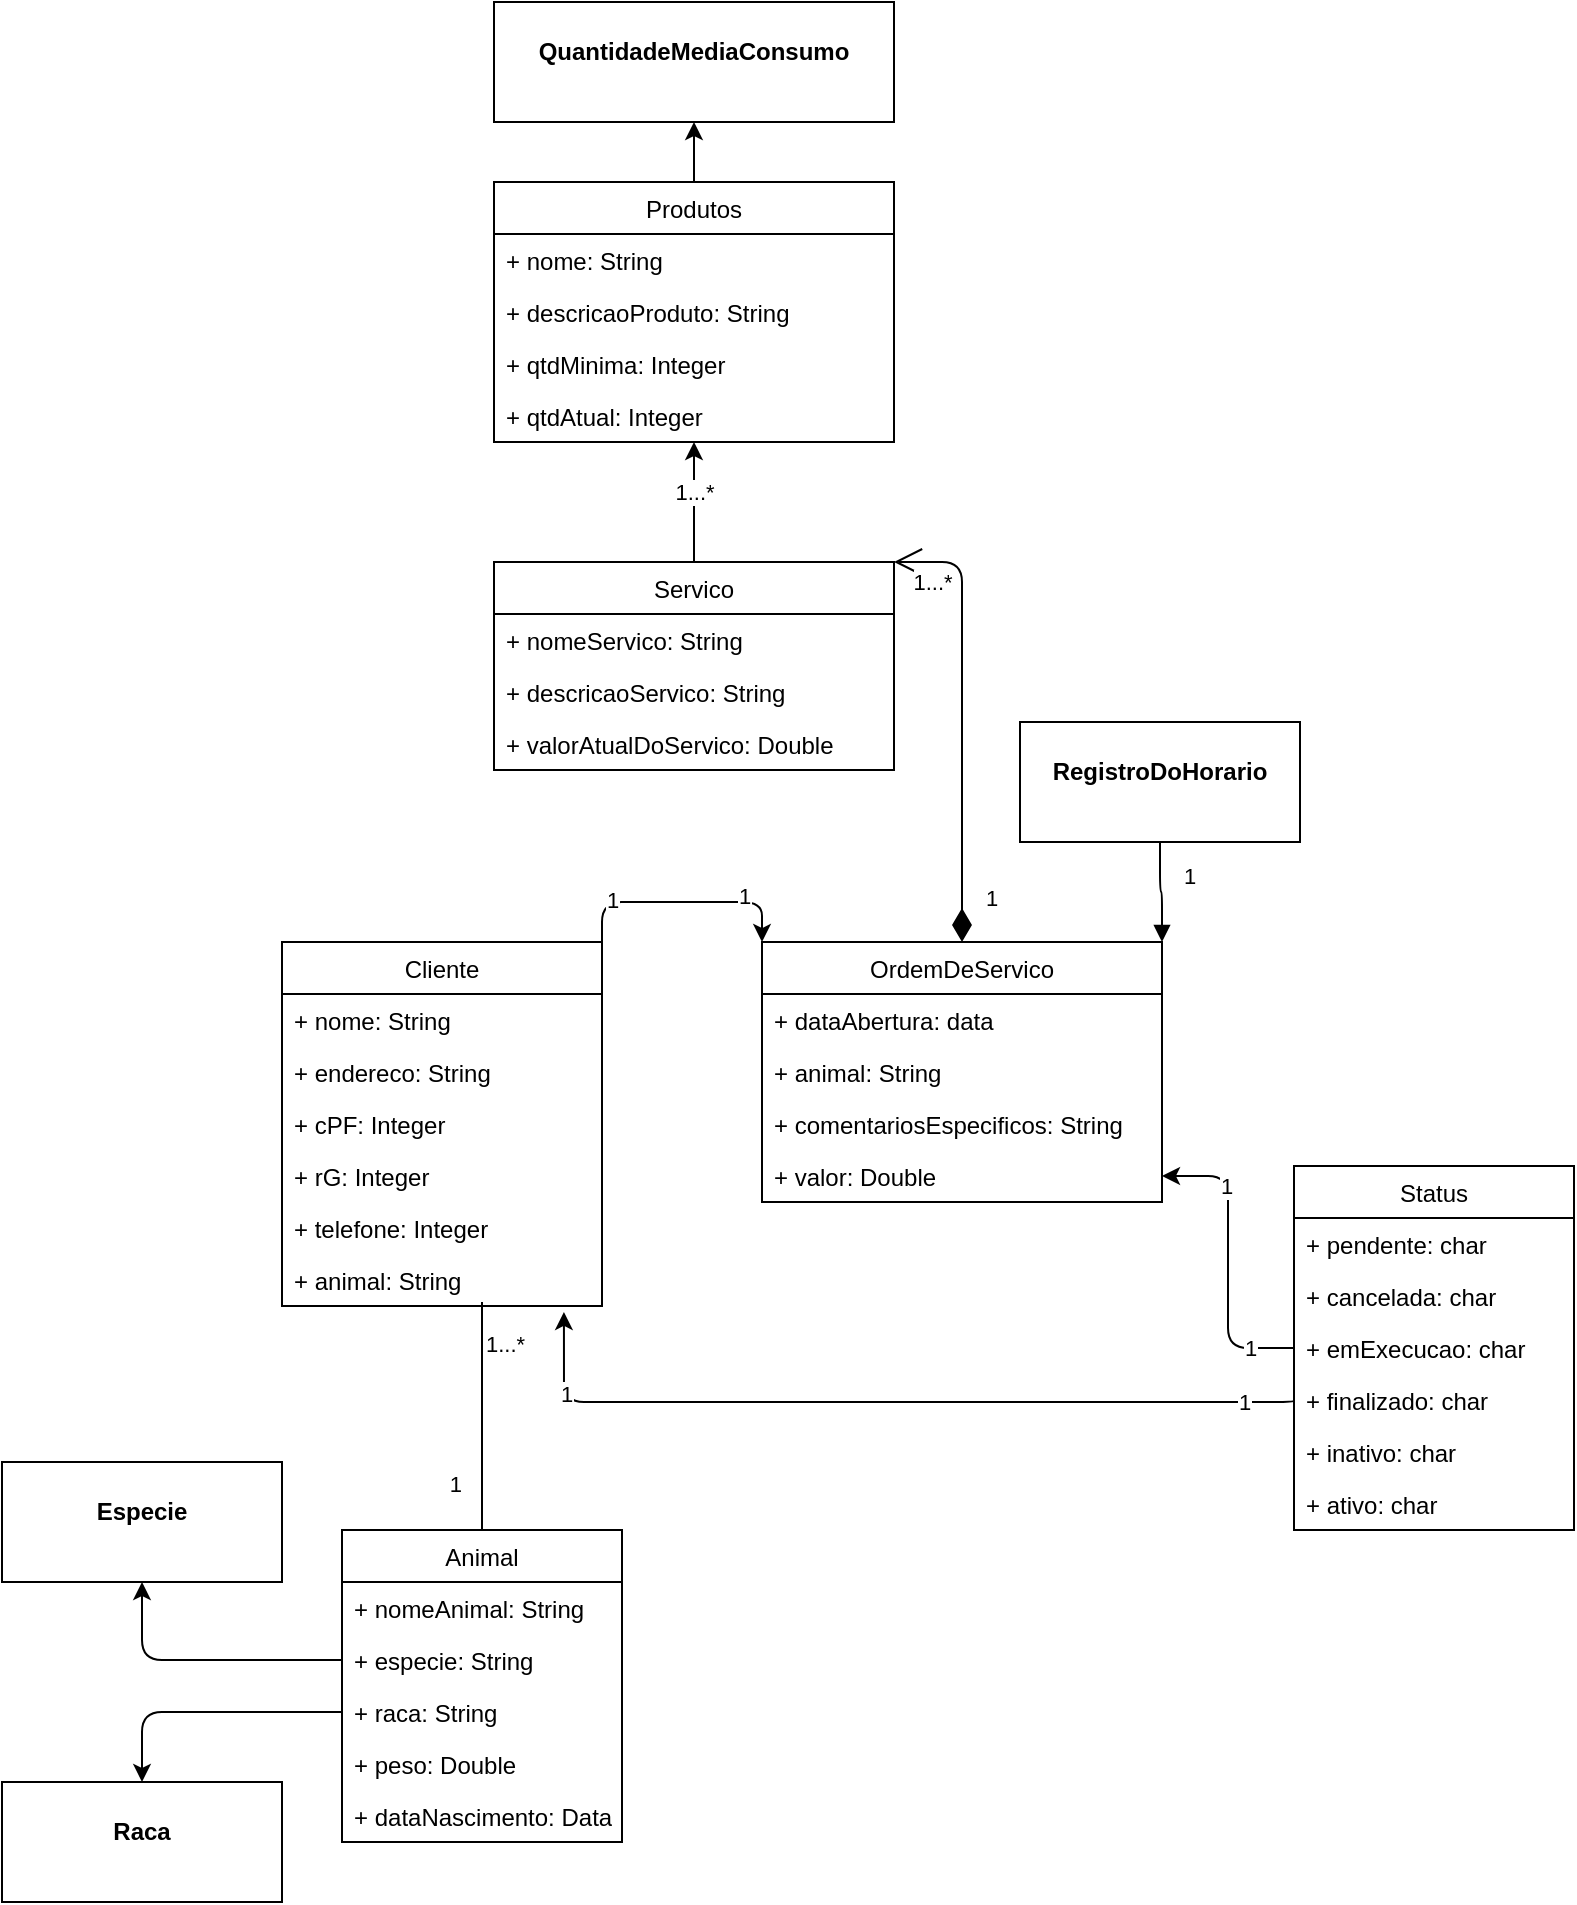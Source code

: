 <mxfile version="20.0.1" type="github">
  <diagram id="C5RBs43oDa-KdzZeNtuy" name="Page-1">
    <mxGraphModel dx="868" dy="484" grid="1" gridSize="10" guides="1" tooltips="1" connect="1" arrows="1" fold="1" page="1" pageScale="1" pageWidth="827" pageHeight="1169" math="0" shadow="0">
      <root>
        <mxCell id="WIyWlLk6GJQsqaUBKTNV-0" />
        <mxCell id="WIyWlLk6GJQsqaUBKTNV-1" parent="WIyWlLk6GJQsqaUBKTNV-0" />
        <mxCell id="aK-d2TUzTkQ9TdtU_zbg-91" style="edgeStyle=orthogonalEdgeStyle;curved=0;rounded=1;sketch=0;orthogonalLoop=1;jettySize=auto;html=1;exitX=1;exitY=0;exitDx=0;exitDy=0;entryX=0;entryY=0;entryDx=0;entryDy=0;" parent="WIyWlLk6GJQsqaUBKTNV-1" source="-WMAqUKvxuHPdEfeoXhE-0" target="-WMAqUKvxuHPdEfeoXhE-9" edge="1">
          <mxGeometry relative="1" as="geometry">
            <Array as="points">
              <mxPoint x="321" y="520" />
              <mxPoint x="401" y="520" />
            </Array>
          </mxGeometry>
        </mxCell>
        <mxCell id="aK-d2TUzTkQ9TdtU_zbg-92" value="1" style="edgeLabel;html=1;align=center;verticalAlign=middle;resizable=0;points=[];" parent="aK-d2TUzTkQ9TdtU_zbg-91" vertex="1" connectable="0">
          <mxGeometry x="-0.583" y="1" relative="1" as="geometry">
            <mxPoint as="offset" />
          </mxGeometry>
        </mxCell>
        <mxCell id="aK-d2TUzTkQ9TdtU_zbg-93" value="1" style="edgeLabel;html=1;align=center;verticalAlign=middle;resizable=0;points=[];" parent="aK-d2TUzTkQ9TdtU_zbg-91" vertex="1" connectable="0">
          <mxGeometry x="0.517" y="3" relative="1" as="geometry">
            <mxPoint as="offset" />
          </mxGeometry>
        </mxCell>
        <mxCell id="-WMAqUKvxuHPdEfeoXhE-0" value="Cliente" style="swimlane;fontStyle=0;childLayout=stackLayout;horizontal=1;startSize=26;fillColor=none;horizontalStack=0;resizeParent=1;resizeParentMax=0;resizeLast=0;collapsible=1;marginBottom=0;rounded=0;sketch=0;" parent="WIyWlLk6GJQsqaUBKTNV-1" vertex="1">
          <mxGeometry x="161" y="540" width="160" height="182" as="geometry" />
        </mxCell>
        <mxCell id="-WMAqUKvxuHPdEfeoXhE-1" value="+ nome: String&#xa;" style="text;strokeColor=none;fillColor=none;align=left;verticalAlign=top;spacingLeft=4;spacingRight=4;overflow=hidden;rotatable=0;points=[[0,0.5],[1,0.5]];portConstraint=eastwest;rounded=0;sketch=0;" parent="-WMAqUKvxuHPdEfeoXhE-0" vertex="1">
          <mxGeometry y="26" width="160" height="26" as="geometry" />
        </mxCell>
        <mxCell id="-WMAqUKvxuHPdEfeoXhE-2" value="+ endereco: String" style="text;strokeColor=none;fillColor=none;align=left;verticalAlign=top;spacingLeft=4;spacingRight=4;overflow=hidden;rotatable=0;points=[[0,0.5],[1,0.5]];portConstraint=eastwest;rounded=0;sketch=0;" parent="-WMAqUKvxuHPdEfeoXhE-0" vertex="1">
          <mxGeometry y="52" width="160" height="26" as="geometry" />
        </mxCell>
        <mxCell id="-WMAqUKvxuHPdEfeoXhE-4" value="+ cPF: Integer" style="text;strokeColor=none;fillColor=none;align=left;verticalAlign=top;spacingLeft=4;spacingRight=4;overflow=hidden;rotatable=0;points=[[0,0.5],[1,0.5]];portConstraint=eastwest;rounded=0;sketch=0;" parent="-WMAqUKvxuHPdEfeoXhE-0" vertex="1">
          <mxGeometry y="78" width="160" height="26" as="geometry" />
        </mxCell>
        <mxCell id="-WMAqUKvxuHPdEfeoXhE-8" value="+ rG: Integer" style="text;strokeColor=none;fillColor=none;align=left;verticalAlign=top;spacingLeft=4;spacingRight=4;overflow=hidden;rotatable=0;points=[[0,0.5],[1,0.5]];portConstraint=eastwest;rounded=0;sketch=0;" parent="-WMAqUKvxuHPdEfeoXhE-0" vertex="1">
          <mxGeometry y="104" width="160" height="26" as="geometry" />
        </mxCell>
        <mxCell id="-WMAqUKvxuHPdEfeoXhE-6" value="+ telefone: Integer" style="text;strokeColor=none;fillColor=none;align=left;verticalAlign=top;spacingLeft=4;spacingRight=4;overflow=hidden;rotatable=0;points=[[0,0.5],[1,0.5]];portConstraint=eastwest;rounded=0;sketch=0;" parent="-WMAqUKvxuHPdEfeoXhE-0" vertex="1">
          <mxGeometry y="130" width="160" height="26" as="geometry" />
        </mxCell>
        <mxCell id="-WMAqUKvxuHPdEfeoXhE-5" value="+ animal: String" style="text;strokeColor=none;fillColor=none;align=left;verticalAlign=top;spacingLeft=4;spacingRight=4;overflow=hidden;rotatable=0;points=[[0,0.5],[1,0.5]];portConstraint=eastwest;rounded=0;sketch=0;" parent="-WMAqUKvxuHPdEfeoXhE-0" vertex="1">
          <mxGeometry y="156" width="160" height="26" as="geometry" />
        </mxCell>
        <mxCell id="-WMAqUKvxuHPdEfeoXhE-9" value="OrdemDeServico" style="swimlane;fontStyle=0;childLayout=stackLayout;horizontal=1;startSize=26;fillColor=none;horizontalStack=0;resizeParent=1;resizeParentMax=0;resizeLast=0;collapsible=1;marginBottom=0;rounded=0;sketch=0;" parent="WIyWlLk6GJQsqaUBKTNV-1" vertex="1">
          <mxGeometry x="401" y="540" width="200" height="130" as="geometry" />
        </mxCell>
        <mxCell id="-WMAqUKvxuHPdEfeoXhE-10" value="+ dataAbertura: data" style="text;strokeColor=none;fillColor=none;align=left;verticalAlign=top;spacingLeft=4;spacingRight=4;overflow=hidden;rotatable=0;points=[[0,0.5],[1,0.5]];portConstraint=eastwest;rounded=0;sketch=0;" parent="-WMAqUKvxuHPdEfeoXhE-9" vertex="1">
          <mxGeometry y="26" width="200" height="26" as="geometry" />
        </mxCell>
        <mxCell id="-WMAqUKvxuHPdEfeoXhE-11" value="+ animal: String" style="text;strokeColor=none;fillColor=none;align=left;verticalAlign=top;spacingLeft=4;spacingRight=4;overflow=hidden;rotatable=0;points=[[0,0.5],[1,0.5]];portConstraint=eastwest;rounded=0;sketch=0;" parent="-WMAqUKvxuHPdEfeoXhE-9" vertex="1">
          <mxGeometry y="52" width="200" height="26" as="geometry" />
        </mxCell>
        <mxCell id="-WMAqUKvxuHPdEfeoXhE-12" value="+ comentariosEspecificos: String" style="text;strokeColor=none;fillColor=none;align=left;verticalAlign=top;spacingLeft=4;spacingRight=4;overflow=hidden;rotatable=0;points=[[0,0.5],[1,0.5]];portConstraint=eastwest;rounded=0;sketch=0;" parent="-WMAqUKvxuHPdEfeoXhE-9" vertex="1">
          <mxGeometry y="78" width="200" height="26" as="geometry" />
        </mxCell>
        <mxCell id="aK-d2TUzTkQ9TdtU_zbg-4" value="+ valor: Double" style="text;strokeColor=none;fillColor=none;align=left;verticalAlign=top;spacingLeft=4;spacingRight=4;overflow=hidden;rotatable=0;points=[[0,0.5],[1,0.5]];portConstraint=eastwest;rounded=0;sketch=0;" parent="-WMAqUKvxuHPdEfeoXhE-9" vertex="1">
          <mxGeometry y="104" width="200" height="26" as="geometry" />
        </mxCell>
        <mxCell id="aK-d2TUzTkQ9TdtU_zbg-24" value="" style="edgeStyle=orthogonalEdgeStyle;curved=0;rounded=1;sketch=0;orthogonalLoop=1;jettySize=auto;html=1;" parent="WIyWlLk6GJQsqaUBKTNV-1" source="aK-d2TUzTkQ9TdtU_zbg-5" target="aK-d2TUzTkQ9TdtU_zbg-4" edge="1">
          <mxGeometry relative="1" as="geometry" />
        </mxCell>
        <mxCell id="aK-d2TUzTkQ9TdtU_zbg-97" value="1" style="edgeLabel;html=1;align=center;verticalAlign=middle;resizable=0;points=[];" parent="aK-d2TUzTkQ9TdtU_zbg-24" vertex="1" connectable="0">
          <mxGeometry x="0.503" y="1" relative="1" as="geometry">
            <mxPoint as="offset" />
          </mxGeometry>
        </mxCell>
        <mxCell id="aK-d2TUzTkQ9TdtU_zbg-98" value="1" style="edgeLabel;html=1;align=center;verticalAlign=middle;resizable=0;points=[];" parent="aK-d2TUzTkQ9TdtU_zbg-24" vertex="1" connectable="0">
          <mxGeometry x="-0.71" relative="1" as="geometry">
            <mxPoint as="offset" />
          </mxGeometry>
        </mxCell>
        <mxCell id="aK-d2TUzTkQ9TdtU_zbg-5" value="Status" style="swimlane;fontStyle=0;childLayout=stackLayout;horizontal=1;startSize=26;fillColor=none;horizontalStack=0;resizeParent=1;resizeParentMax=0;resizeLast=0;collapsible=1;marginBottom=0;rounded=0;sketch=0;" parent="WIyWlLk6GJQsqaUBKTNV-1" vertex="1">
          <mxGeometry x="667" y="652" width="140" height="182" as="geometry" />
        </mxCell>
        <mxCell id="aK-d2TUzTkQ9TdtU_zbg-6" value="+ pendente: char" style="text;strokeColor=none;fillColor=none;align=left;verticalAlign=top;spacingLeft=4;spacingRight=4;overflow=hidden;rotatable=0;points=[[0,0.5],[1,0.5]];portConstraint=eastwest;rounded=0;sketch=0;" parent="aK-d2TUzTkQ9TdtU_zbg-5" vertex="1">
          <mxGeometry y="26" width="140" height="26" as="geometry" />
        </mxCell>
        <mxCell id="aK-d2TUzTkQ9TdtU_zbg-7" value="+ cancelada: char" style="text;strokeColor=none;fillColor=none;align=left;verticalAlign=top;spacingLeft=4;spacingRight=4;overflow=hidden;rotatable=0;points=[[0,0.5],[1,0.5]];portConstraint=eastwest;rounded=0;sketch=0;" parent="aK-d2TUzTkQ9TdtU_zbg-5" vertex="1">
          <mxGeometry y="52" width="140" height="26" as="geometry" />
        </mxCell>
        <mxCell id="aK-d2TUzTkQ9TdtU_zbg-8" value="+ emExecucao: char" style="text;strokeColor=none;fillColor=none;align=left;verticalAlign=top;spacingLeft=4;spacingRight=4;overflow=hidden;rotatable=0;points=[[0,0.5],[1,0.5]];portConstraint=eastwest;rounded=0;sketch=0;" parent="aK-d2TUzTkQ9TdtU_zbg-5" vertex="1">
          <mxGeometry y="78" width="140" height="26" as="geometry" />
        </mxCell>
        <mxCell id="aK-d2TUzTkQ9TdtU_zbg-10" value="+ finalizado: char" style="text;strokeColor=none;fillColor=none;align=left;verticalAlign=top;spacingLeft=4;spacingRight=4;overflow=hidden;rotatable=0;points=[[0,0.5],[1,0.5]];portConstraint=eastwest;rounded=0;sketch=0;" parent="aK-d2TUzTkQ9TdtU_zbg-5" vertex="1">
          <mxGeometry y="104" width="140" height="26" as="geometry" />
        </mxCell>
        <mxCell id="aK-d2TUzTkQ9TdtU_zbg-9" value="+ inativo: char" style="text;strokeColor=none;fillColor=none;align=left;verticalAlign=top;spacingLeft=4;spacingRight=4;overflow=hidden;rotatable=0;points=[[0,0.5],[1,0.5]];portConstraint=eastwest;rounded=0;sketch=0;" parent="aK-d2TUzTkQ9TdtU_zbg-5" vertex="1">
          <mxGeometry y="130" width="140" height="26" as="geometry" />
        </mxCell>
        <mxCell id="aK-d2TUzTkQ9TdtU_zbg-12" value="+ ativo: char" style="text;strokeColor=none;fillColor=none;align=left;verticalAlign=top;spacingLeft=4;spacingRight=4;overflow=hidden;rotatable=0;points=[[0,0.5],[1,0.5]];portConstraint=eastwest;rounded=0;sketch=0;" parent="aK-d2TUzTkQ9TdtU_zbg-5" vertex="1">
          <mxGeometry y="156" width="140" height="26" as="geometry" />
        </mxCell>
        <mxCell id="aK-d2TUzTkQ9TdtU_zbg-13" value="&lt;p style=&quot;margin:0px;margin-top:4px;text-align:center;&quot;&gt;&lt;br&gt;&lt;b&gt;RegistroDoHorario&lt;/b&gt;&lt;/p&gt;" style="verticalAlign=top;align=left;overflow=fill;fontSize=12;fontFamily=Helvetica;html=1;rounded=0;sketch=0;" parent="WIyWlLk6GJQsqaUBKTNV-1" vertex="1">
          <mxGeometry x="530" y="430" width="140" height="60" as="geometry" />
        </mxCell>
        <mxCell id="aK-d2TUzTkQ9TdtU_zbg-20" value="" style="endArrow=block;endFill=1;html=1;edgeStyle=orthogonalEdgeStyle;align=left;verticalAlign=top;rounded=1;sketch=0;curved=0;exitX=0.5;exitY=1;exitDx=0;exitDy=0;entryX=1;entryY=0;entryDx=0;entryDy=0;" parent="WIyWlLk6GJQsqaUBKTNV-1" source="aK-d2TUzTkQ9TdtU_zbg-13" target="-WMAqUKvxuHPdEfeoXhE-9" edge="1">
          <mxGeometry x="-1" relative="1" as="geometry">
            <mxPoint x="591" y="580" as="sourcePoint" />
            <mxPoint x="751" y="580" as="targetPoint" />
          </mxGeometry>
        </mxCell>
        <mxCell id="aK-d2TUzTkQ9TdtU_zbg-21" value="1" style="edgeLabel;resizable=0;html=1;align=left;verticalAlign=bottom;rounded=0;sketch=0;" parent="aK-d2TUzTkQ9TdtU_zbg-20" connectable="0" vertex="1">
          <mxGeometry x="-1" relative="1" as="geometry">
            <mxPoint x="10" y="25" as="offset" />
          </mxGeometry>
        </mxCell>
        <mxCell id="aK-d2TUzTkQ9TdtU_zbg-77" value="" style="edgeStyle=orthogonalEdgeStyle;curved=0;rounded=1;sketch=0;orthogonalLoop=1;jettySize=auto;html=1;" parent="WIyWlLk6GJQsqaUBKTNV-1" source="aK-d2TUzTkQ9TdtU_zbg-36" target="aK-d2TUzTkQ9TdtU_zbg-73" edge="1">
          <mxGeometry relative="1" as="geometry" />
        </mxCell>
        <mxCell id="aK-d2TUzTkQ9TdtU_zbg-83" value="1...*" style="edgeLabel;html=1;align=center;verticalAlign=middle;resizable=0;points=[];" parent="aK-d2TUzTkQ9TdtU_zbg-77" vertex="1" connectable="0">
          <mxGeometry x="0.738" y="2" relative="1" as="geometry">
            <mxPoint x="2" y="17" as="offset" />
          </mxGeometry>
        </mxCell>
        <mxCell id="aK-d2TUzTkQ9TdtU_zbg-36" value="Servico" style="swimlane;fontStyle=0;childLayout=stackLayout;horizontal=1;startSize=26;fillColor=none;horizontalStack=0;resizeParent=1;resizeParentMax=0;resizeLast=0;collapsible=1;marginBottom=0;rounded=0;sketch=0;" parent="WIyWlLk6GJQsqaUBKTNV-1" vertex="1">
          <mxGeometry x="267" y="350" width="200" height="104" as="geometry" />
        </mxCell>
        <mxCell id="aK-d2TUzTkQ9TdtU_zbg-37" value="+ nomeServico: String" style="text;strokeColor=none;fillColor=none;align=left;verticalAlign=top;spacingLeft=4;spacingRight=4;overflow=hidden;rotatable=0;points=[[0,0.5],[1,0.5]];portConstraint=eastwest;rounded=0;sketch=0;" parent="aK-d2TUzTkQ9TdtU_zbg-36" vertex="1">
          <mxGeometry y="26" width="200" height="26" as="geometry" />
        </mxCell>
        <mxCell id="aK-d2TUzTkQ9TdtU_zbg-38" value="+ descricaoServico: String" style="text;strokeColor=none;fillColor=none;align=left;verticalAlign=top;spacingLeft=4;spacingRight=4;overflow=hidden;rotatable=0;points=[[0,0.5],[1,0.5]];portConstraint=eastwest;rounded=0;sketch=0;" parent="aK-d2TUzTkQ9TdtU_zbg-36" vertex="1">
          <mxGeometry y="52" width="200" height="26" as="geometry" />
        </mxCell>
        <mxCell id="aK-d2TUzTkQ9TdtU_zbg-39" value="+ valorAtualDoServico: Double" style="text;strokeColor=none;fillColor=none;align=left;verticalAlign=top;spacingLeft=4;spacingRight=4;overflow=hidden;rotatable=0;points=[[0,0.5],[1,0.5]];portConstraint=eastwest;rounded=0;sketch=0;" parent="aK-d2TUzTkQ9TdtU_zbg-36" vertex="1">
          <mxGeometry y="78" width="200" height="26" as="geometry" />
        </mxCell>
        <mxCell id="aK-d2TUzTkQ9TdtU_zbg-48" value="1" style="endArrow=open;html=1;endSize=12;startArrow=diamondThin;startSize=14;startFill=1;edgeStyle=orthogonalEdgeStyle;align=left;verticalAlign=bottom;rounded=1;sketch=0;curved=0;exitX=0.5;exitY=0;exitDx=0;exitDy=0;entryX=1;entryY=0;entryDx=0;entryDy=0;" parent="WIyWlLk6GJQsqaUBKTNV-1" source="-WMAqUKvxuHPdEfeoXhE-9" target="aK-d2TUzTkQ9TdtU_zbg-36" edge="1">
          <mxGeometry x="-0.882" y="-10" relative="1" as="geometry">
            <mxPoint x="351" y="410" as="sourcePoint" />
            <mxPoint x="637" y="370" as="targetPoint" />
            <Array as="points">
              <mxPoint x="501" y="350" />
            </Array>
            <mxPoint as="offset" />
          </mxGeometry>
        </mxCell>
        <mxCell id="aK-d2TUzTkQ9TdtU_zbg-49" value="1...*" style="edgeLabel;html=1;align=center;verticalAlign=middle;resizable=0;points=[];" parent="aK-d2TUzTkQ9TdtU_zbg-48" vertex="1" connectable="0">
          <mxGeometry x="0.812" y="3" relative="1" as="geometry">
            <mxPoint x="-2" y="7" as="offset" />
          </mxGeometry>
        </mxCell>
        <mxCell id="aK-d2TUzTkQ9TdtU_zbg-52" value="Animal" style="swimlane;fontStyle=0;childLayout=stackLayout;horizontal=1;startSize=26;fillColor=none;horizontalStack=0;resizeParent=1;resizeParentMax=0;resizeLast=0;collapsible=1;marginBottom=0;rounded=0;sketch=0;" parent="WIyWlLk6GJQsqaUBKTNV-1" vertex="1">
          <mxGeometry x="191" y="834" width="140" height="156" as="geometry" />
        </mxCell>
        <mxCell id="aK-d2TUzTkQ9TdtU_zbg-53" value="+ nomeAnimal: String" style="text;strokeColor=none;fillColor=none;align=left;verticalAlign=top;spacingLeft=4;spacingRight=4;overflow=hidden;rotatable=0;points=[[0,0.5],[1,0.5]];portConstraint=eastwest;rounded=0;sketch=0;" parent="aK-d2TUzTkQ9TdtU_zbg-52" vertex="1">
          <mxGeometry y="26" width="140" height="26" as="geometry" />
        </mxCell>
        <mxCell id="aK-d2TUzTkQ9TdtU_zbg-54" value="+ especie: String" style="text;strokeColor=none;fillColor=none;align=left;verticalAlign=top;spacingLeft=4;spacingRight=4;overflow=hidden;rotatable=0;points=[[0,0.5],[1,0.5]];portConstraint=eastwest;rounded=0;sketch=0;" parent="aK-d2TUzTkQ9TdtU_zbg-52" vertex="1">
          <mxGeometry y="52" width="140" height="26" as="geometry" />
        </mxCell>
        <mxCell id="aK-d2TUzTkQ9TdtU_zbg-56" value="+ raca: String" style="text;strokeColor=none;fillColor=none;align=left;verticalAlign=top;spacingLeft=4;spacingRight=4;overflow=hidden;rotatable=0;points=[[0,0.5],[1,0.5]];portConstraint=eastwest;rounded=0;sketch=0;" parent="aK-d2TUzTkQ9TdtU_zbg-52" vertex="1">
          <mxGeometry y="78" width="140" height="26" as="geometry" />
        </mxCell>
        <mxCell id="aK-d2TUzTkQ9TdtU_zbg-57" value="+ peso: Double" style="text;strokeColor=none;fillColor=none;align=left;verticalAlign=top;spacingLeft=4;spacingRight=4;overflow=hidden;rotatable=0;points=[[0,0.5],[1,0.5]];portConstraint=eastwest;rounded=0;sketch=0;" parent="aK-d2TUzTkQ9TdtU_zbg-52" vertex="1">
          <mxGeometry y="104" width="140" height="26" as="geometry" />
        </mxCell>
        <mxCell id="aK-d2TUzTkQ9TdtU_zbg-55" value="+ dataNascimento: Data" style="text;strokeColor=none;fillColor=none;align=left;verticalAlign=top;spacingLeft=4;spacingRight=4;overflow=hidden;rotatable=0;points=[[0,0.5],[1,0.5]];portConstraint=eastwest;rounded=0;sketch=0;" parent="aK-d2TUzTkQ9TdtU_zbg-52" vertex="1">
          <mxGeometry y="130" width="140" height="26" as="geometry" />
        </mxCell>
        <mxCell id="aK-d2TUzTkQ9TdtU_zbg-62" value="" style="endArrow=none;html=1;edgeStyle=orthogonalEdgeStyle;rounded=1;sketch=0;curved=0;entryX=0.5;entryY=0;entryDx=0;entryDy=0;exitX=0.625;exitY=0.923;exitDx=0;exitDy=0;exitPerimeter=0;" parent="WIyWlLk6GJQsqaUBKTNV-1" source="-WMAqUKvxuHPdEfeoXhE-5" target="aK-d2TUzTkQ9TdtU_zbg-52" edge="1">
          <mxGeometry relative="1" as="geometry">
            <mxPoint x="261" y="730" as="sourcePoint" />
            <mxPoint x="301" y="780" as="targetPoint" />
            <Array as="points">
              <mxPoint x="261" y="750" />
              <mxPoint x="261" y="750" />
            </Array>
          </mxGeometry>
        </mxCell>
        <mxCell id="aK-d2TUzTkQ9TdtU_zbg-63" value="1...*" style="edgeLabel;resizable=0;html=1;align=left;verticalAlign=bottom;rounded=0;sketch=0;" parent="aK-d2TUzTkQ9TdtU_zbg-62" connectable="0" vertex="1">
          <mxGeometry x="-1" relative="1" as="geometry">
            <mxPoint y="30" as="offset" />
          </mxGeometry>
        </mxCell>
        <mxCell id="aK-d2TUzTkQ9TdtU_zbg-64" value="1" style="edgeLabel;resizable=0;html=1;align=right;verticalAlign=bottom;rounded=0;sketch=0;" parent="aK-d2TUzTkQ9TdtU_zbg-62" connectable="0" vertex="1">
          <mxGeometry x="1" relative="1" as="geometry">
            <mxPoint x="-10" y="-14" as="offset" />
          </mxGeometry>
        </mxCell>
        <mxCell id="aK-d2TUzTkQ9TdtU_zbg-66" value="&lt;p style=&quot;margin:0px;margin-top:4px;text-align:center;&quot;&gt;&lt;br&gt;&lt;b&gt;Especie&lt;/b&gt;&lt;/p&gt;&lt;p style=&quot;margin:0px;margin-top:4px;text-align:center;&quot;&gt;&lt;b&gt;&lt;br&gt;&lt;/b&gt;&lt;/p&gt;" style="verticalAlign=top;align=left;overflow=fill;fontSize=12;fontFamily=Helvetica;html=1;rounded=0;sketch=0;" parent="WIyWlLk6GJQsqaUBKTNV-1" vertex="1">
          <mxGeometry x="21" y="800" width="140" height="60" as="geometry" />
        </mxCell>
        <mxCell id="aK-d2TUzTkQ9TdtU_zbg-70" style="edgeStyle=orthogonalEdgeStyle;curved=0;rounded=1;sketch=0;orthogonalLoop=1;jettySize=auto;html=1;exitX=0;exitY=0.5;exitDx=0;exitDy=0;entryX=0.5;entryY=1;entryDx=0;entryDy=0;" parent="WIyWlLk6GJQsqaUBKTNV-1" source="aK-d2TUzTkQ9TdtU_zbg-54" target="aK-d2TUzTkQ9TdtU_zbg-66" edge="1">
          <mxGeometry relative="1" as="geometry" />
        </mxCell>
        <mxCell id="aK-d2TUzTkQ9TdtU_zbg-71" value="&lt;p style=&quot;margin:0px;margin-top:4px;text-align:center;&quot;&gt;&lt;br&gt;&lt;b&gt;Raca&lt;/b&gt;&lt;/p&gt;&lt;p style=&quot;margin:0px;margin-top:4px;text-align:center;&quot;&gt;&lt;b&gt;&lt;br&gt;&lt;/b&gt;&lt;/p&gt;" style="verticalAlign=top;align=left;overflow=fill;fontSize=12;fontFamily=Helvetica;html=1;rounded=0;sketch=0;" parent="WIyWlLk6GJQsqaUBKTNV-1" vertex="1">
          <mxGeometry x="21" y="960" width="140" height="60" as="geometry" />
        </mxCell>
        <mxCell id="aK-d2TUzTkQ9TdtU_zbg-72" style="edgeStyle=orthogonalEdgeStyle;curved=0;rounded=1;sketch=0;orthogonalLoop=1;jettySize=auto;html=1;exitX=0;exitY=0.5;exitDx=0;exitDy=0;" parent="WIyWlLk6GJQsqaUBKTNV-1" source="aK-d2TUzTkQ9TdtU_zbg-56" target="aK-d2TUzTkQ9TdtU_zbg-71" edge="1">
          <mxGeometry relative="1" as="geometry" />
        </mxCell>
        <mxCell id="aK-d2TUzTkQ9TdtU_zbg-80" style="edgeStyle=orthogonalEdgeStyle;curved=0;rounded=1;sketch=0;orthogonalLoop=1;jettySize=auto;html=1;exitX=0.5;exitY=0;exitDx=0;exitDy=0;entryX=0.5;entryY=1;entryDx=0;entryDy=0;" parent="WIyWlLk6GJQsqaUBKTNV-1" source="aK-d2TUzTkQ9TdtU_zbg-73" target="aK-d2TUzTkQ9TdtU_zbg-79" edge="1">
          <mxGeometry relative="1" as="geometry">
            <mxPoint x="361" y="40" as="targetPoint" />
          </mxGeometry>
        </mxCell>
        <mxCell id="aK-d2TUzTkQ9TdtU_zbg-73" value="Produtos" style="swimlane;fontStyle=0;childLayout=stackLayout;horizontal=1;startSize=26;fillColor=none;horizontalStack=0;resizeParent=1;resizeParentMax=0;resizeLast=0;collapsible=1;marginBottom=0;rounded=0;sketch=0;" parent="WIyWlLk6GJQsqaUBKTNV-1" vertex="1">
          <mxGeometry x="267" y="160" width="200" height="130" as="geometry" />
        </mxCell>
        <mxCell id="aK-d2TUzTkQ9TdtU_zbg-74" value="+ nome: String" style="text;strokeColor=none;fillColor=none;align=left;verticalAlign=top;spacingLeft=4;spacingRight=4;overflow=hidden;rotatable=0;points=[[0,0.5],[1,0.5]];portConstraint=eastwest;rounded=0;sketch=0;" parent="aK-d2TUzTkQ9TdtU_zbg-73" vertex="1">
          <mxGeometry y="26" width="200" height="26" as="geometry" />
        </mxCell>
        <mxCell id="aK-d2TUzTkQ9TdtU_zbg-75" value="+ descricaoProduto: String" style="text;strokeColor=none;fillColor=none;align=left;verticalAlign=top;spacingLeft=4;spacingRight=4;overflow=hidden;rotatable=0;points=[[0,0.5],[1,0.5]];portConstraint=eastwest;rounded=0;sketch=0;" parent="aK-d2TUzTkQ9TdtU_zbg-73" vertex="1">
          <mxGeometry y="52" width="200" height="26" as="geometry" />
        </mxCell>
        <mxCell id="aK-d2TUzTkQ9TdtU_zbg-76" value="+ qtdMinima: Integer" style="text;strokeColor=none;fillColor=none;align=left;verticalAlign=top;spacingLeft=4;spacingRight=4;overflow=hidden;rotatable=0;points=[[0,0.5],[1,0.5]];portConstraint=eastwest;rounded=0;sketch=0;" parent="aK-d2TUzTkQ9TdtU_zbg-73" vertex="1">
          <mxGeometry y="78" width="200" height="26" as="geometry" />
        </mxCell>
        <mxCell id="aK-d2TUzTkQ9TdtU_zbg-84" value="+ qtdAtual: Integer" style="text;strokeColor=none;fillColor=none;align=left;verticalAlign=top;spacingLeft=4;spacingRight=4;overflow=hidden;rotatable=0;points=[[0,0.5],[1,0.5]];portConstraint=eastwest;rounded=0;sketch=0;" parent="aK-d2TUzTkQ9TdtU_zbg-73" vertex="1">
          <mxGeometry y="104" width="200" height="26" as="geometry" />
        </mxCell>
        <mxCell id="aK-d2TUzTkQ9TdtU_zbg-79" value="&lt;p style=&quot;margin:0px;margin-top:4px;text-align:center;&quot;&gt;&lt;br&gt;&lt;b&gt;QuantidadeMediaConsumo&lt;/b&gt;&lt;/p&gt;" style="verticalAlign=top;align=left;overflow=fill;fontSize=12;fontFamily=Helvetica;html=1;rounded=0;sketch=0;" parent="WIyWlLk6GJQsqaUBKTNV-1" vertex="1">
          <mxGeometry x="267" y="70" width="200" height="60" as="geometry" />
        </mxCell>
        <mxCell id="aK-d2TUzTkQ9TdtU_zbg-87" style="edgeStyle=orthogonalEdgeStyle;curved=0;rounded=1;sketch=0;orthogonalLoop=1;jettySize=auto;html=1;exitX=0;exitY=0.5;exitDx=0;exitDy=0;entryX=0.881;entryY=1.115;entryDx=0;entryDy=0;entryPerimeter=0;" parent="WIyWlLk6GJQsqaUBKTNV-1" source="aK-d2TUzTkQ9TdtU_zbg-10" target="-WMAqUKvxuHPdEfeoXhE-5" edge="1">
          <mxGeometry relative="1" as="geometry">
            <Array as="points">
              <mxPoint x="667" y="770" />
              <mxPoint x="302" y="770" />
            </Array>
          </mxGeometry>
        </mxCell>
        <mxCell id="aK-d2TUzTkQ9TdtU_zbg-88" value="1" style="edgeLabel;html=1;align=center;verticalAlign=middle;resizable=0;points=[];" parent="aK-d2TUzTkQ9TdtU_zbg-87" vertex="1" connectable="0">
          <mxGeometry x="-0.874" relative="1" as="geometry">
            <mxPoint as="offset" />
          </mxGeometry>
        </mxCell>
        <mxCell id="aK-d2TUzTkQ9TdtU_zbg-89" value="1" style="edgeLabel;html=1;align=center;verticalAlign=middle;resizable=0;points=[];" parent="aK-d2TUzTkQ9TdtU_zbg-87" vertex="1" connectable="0">
          <mxGeometry x="0.8" y="-1" relative="1" as="geometry">
            <mxPoint as="offset" />
          </mxGeometry>
        </mxCell>
      </root>
    </mxGraphModel>
  </diagram>
</mxfile>
